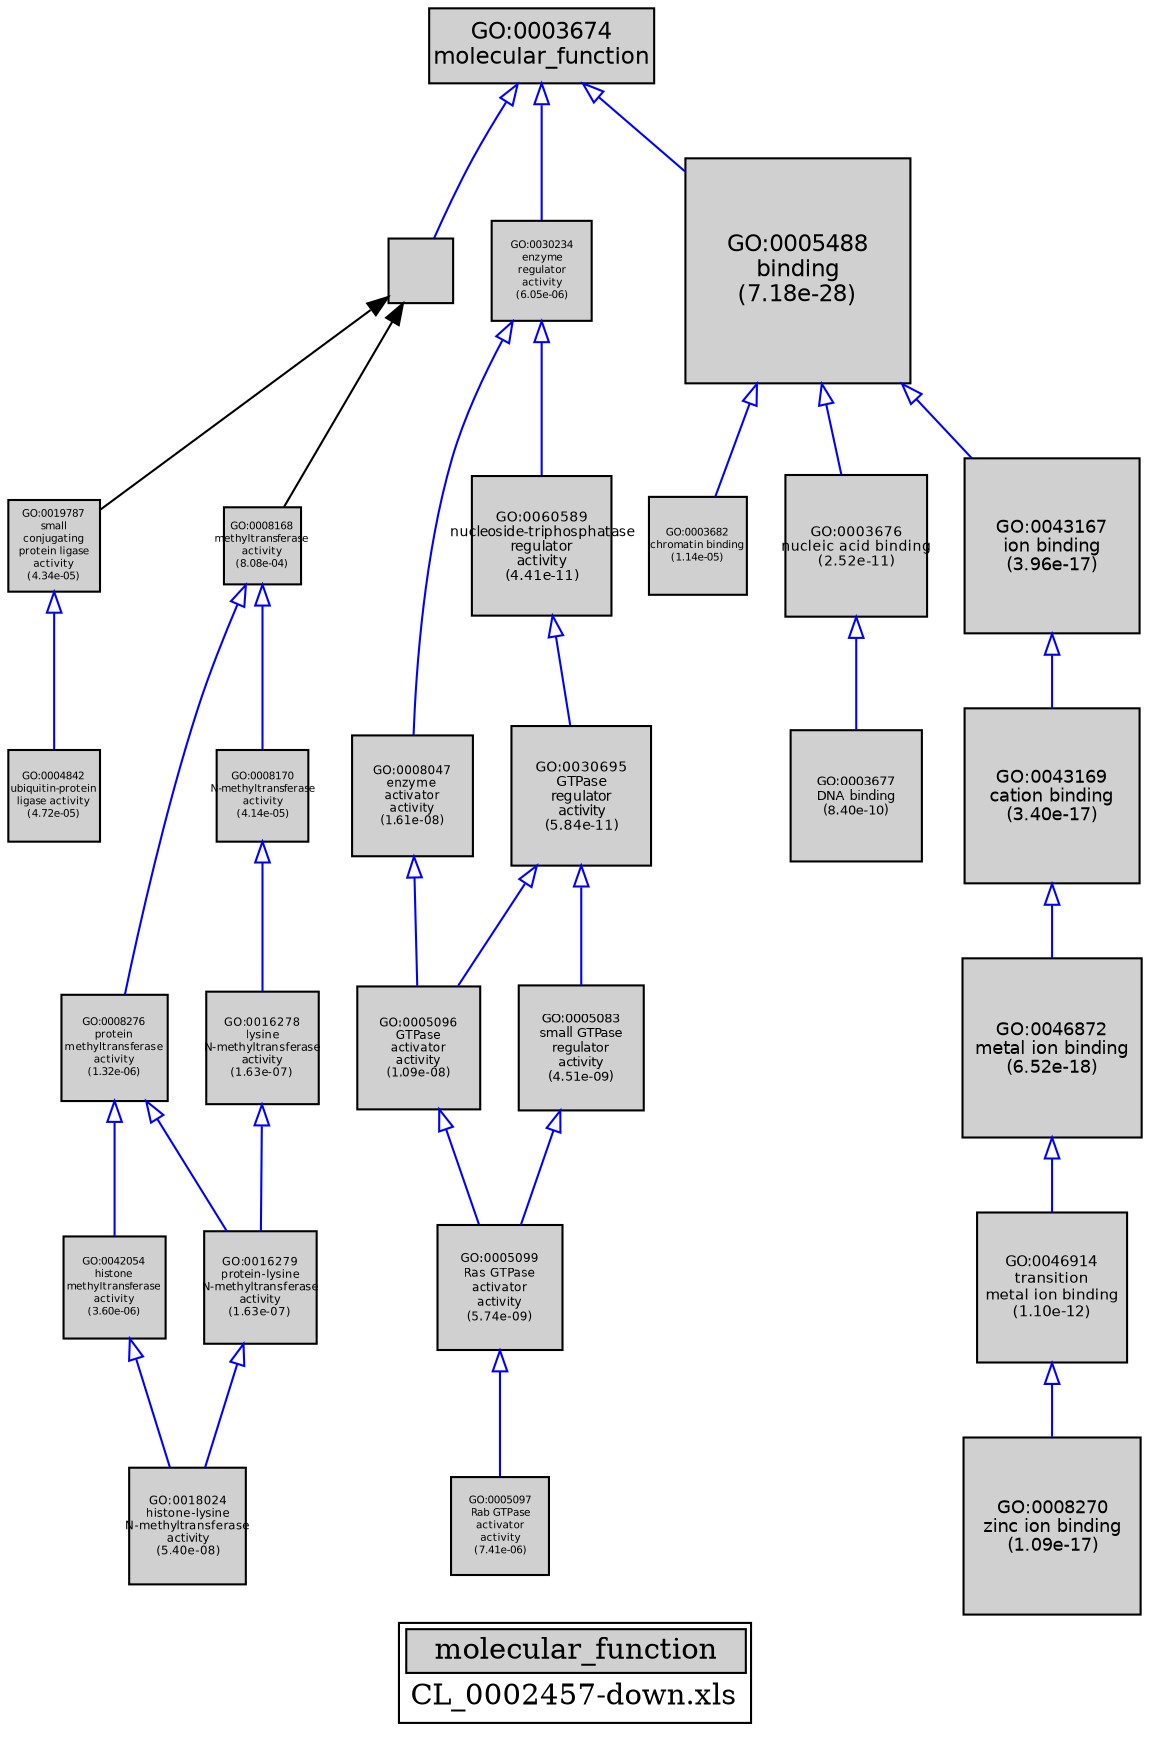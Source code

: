 digraph "molecular_function" {
graph [ bgcolor = "#FFFFFF", label = <<TABLE COLOR="black" BGCOLOR="white"><TR><TD COLSPAN="2" BGCOLOR="#D0D0D0"><FONT COLOR="black">molecular_function</FONT></TD></TR><TR><TD BORDER="0">CL_0002457-down.xls</TD></TR></TABLE>> ];
node [ fontname = "Helvetica" ];

subgraph "nodes" {

node [ style = "filled", fixedsize = "true", width = 1, shape = "box", fontsize = 9, fillcolor = "#D0D0D0", fontcolor = "black", color = "black" ];

"GO:0005099" [ URL = "#GO:0005099", label = <<TABLE BORDER="0"><TR><TD>GO:0005099<BR/>Ras GTPase<BR/>activator<BR/>activity<BR/>(5.74e-09)</TD></TR></TABLE>>, width = 0.83069827855, shape = "box", fontsize = 5.98102760556, height = 0.83069827855 ];
"GO:0018024" [ URL = "#GO:0018024", label = <<TABLE BORDER="0"><TR><TD>GO:0018024<BR/>histone-lysine<BR/>N-methyltransferase<BR/>activity<BR/>(5.40e-08)</TD></TR></TABLE>>, width = 0.780862992187, shape = "box", fontsize = 5.62221354375, height = 0.780862992187 ];
"GO:0003682" [ URL = "#GO:0003682", label = <<TABLE BORDER="0"><TR><TD>GO:0003682<BR/>chromatin binding<BR/>(1.14e-05)</TD></TR></TABLE>>, width = 0.646400791114, shape = "box", fontsize = 5.0, height = 0.646400791114 ];
"GO:0003676" [ URL = "#GO:0003676", label = <<TABLE BORDER="0"><TR><TD>GO:0003676<BR/>nucleic acid binding<BR/>(2.52e-11)</TD></TR></TABLE>>, width = 0.940517949237, shape = "box", fontsize = 6.7717292345, height = 0.940517949237 ];
"GO:0004842" [ URL = "#GO:0004842", label = <<TABLE BORDER="0"><TR><TD>GO:0004842<BR/>ubiquitin-protein<BR/>ligase activity<BR/>(4.72e-05)</TD></TR></TABLE>>, width = 0.605818003634, shape = "box", fontsize = 5.0, height = 0.605818003634 ];
"GO:0019787" [ URL = "#GO:0019787", label = <<TABLE BORDER="0"><TR><TD>GO:0019787<BR/>small<BR/>conjugating<BR/>protein ligase<BR/>activity<BR/>(4.34e-05)</TD></TR></TABLE>>, width = 0.608260302344, shape = "box", fontsize = 5.0, height = 0.608260302344 ];
"GO:0008276" [ URL = "#GO:0008276", label = <<TABLE BORDER="0"><TR><TD>GO:0008276<BR/>protein<BR/>methyltransferase<BR/>activity<BR/>(1.32e-06)</TD></TR></TABLE>>, width = 0.703730527578, shape = "box", fontsize = 5.06685979856, height = 0.703730527578 ];
"GO:0003674" [ URL = "#GO:0003674", label = <<TABLE BORDER="0"><TR><TD>GO:0003674<BR/>molecular_function</TD></TR></TABLE>>, width = 1.5, shape = "box", fontsize = 10.8 ];
"GO:0043169" [ URL = "#GO:0043169", label = <<TABLE BORDER="0"><TR><TD>GO:0043169<BR/>cation binding<BR/>(3.40e-17)</TD></TR></TABLE>>, width = 1.1700583645, shape = "box", fontsize = 8.42442022441, height = 1.1700583645 ];
"GO:0008170" [ URL = "#GO:0008170", label = <<TABLE BORDER="0"><TR><TD>GO:0008170<BR/>N-methyltransferase<BR/>activity<BR/>(4.14e-05)</TD></TR></TABLE>>, width = 0.609701412476, shape = "box", fontsize = 5.0, height = 0.609701412476 ];
"GO:0008168" [ URL = "#GO:0008168", label = <<TABLE BORDER="0"><TR><TD>GO:0008168<BR/>methyltransferase<BR/>activity<BR/>(8.08e-04)</TD></TR></TABLE>>, width = 0.514979041423, shape = "box", fontsize = 5.0, height = 0.514979041423 ];
"GO:0005083" [ URL = "#GO:0005083", label = <<TABLE BORDER="0"><TR><TD>GO:0005083<BR/>small GTPase<BR/>regulator<BR/>activity<BR/>(4.51e-09)</TD></TR></TABLE>>, width = 0.835908194597, shape = "box", fontsize = 6.0185390011, height = 0.835908194597 ];
"GO:0030695" [ URL = "#GO:0030695", label = <<TABLE BORDER="0"><TR><TD>GO:0030695<BR/>GTPase<BR/>regulator<BR/>activity<BR/>(5.84e-11)</TD></TR></TABLE>>, width = 0.924407422454, shape = "box", fontsize = 6.65573344167, height = 0.924407422454 ];
"GO:0042054" [ URL = "#GO:0042054", label = <<TABLE BORDER="0"><TR><TD>GO:0042054<BR/>histone<BR/>methyltransferase<BR/>activity<BR/>(3.60e-06)</TD></TR></TABLE>>, width = 0.677649655856, shape = "box", fontsize = 5.0, height = 0.677649655856 ];
"GO:0003824" [ URL = "#GO:0003824", label = "", width = 0.430921183204, shape = "box", height = 0.430921183204 ];
"GO:0008270" [ URL = "#GO:0008270", label = <<TABLE BORDER="0"><TR><TD>GO:0008270<BR/>zinc ion binding<BR/>(1.09e-17)</TD></TR></TABLE>>, width = 1.18732423804, shape = "box", fontsize = 8.5487345139, height = 1.18732423804 ];
"GO:0008047" [ URL = "#GO:0008047", label = <<TABLE BORDER="0"><TR><TD>GO:0008047<BR/>enzyme<BR/>activator<BR/>activity<BR/>(1.61e-08)</TD></TR></TABLE>>, width = 0.80820018133, shape = "box", fontsize = 5.81904130558, height = 0.80820018133 ];
"GO:0016278" [ URL = "#GO:0016278", label = <<TABLE BORDER="0"><TR><TD>GO:0016278<BR/>lysine<BR/>N-methyltransferase<BR/>activity<BR/>(1.63e-07)</TD></TR></TABLE>>, width = 0.755098162686, shape = "box", fontsize = 5.43670677134, height = 0.755098162686 ];
"GO:0060589" [ URL = "#GO:0060589", label = <<TABLE BORDER="0"><TR><TD>GO:0060589<BR/>nucleoside-triphosphatase<BR/>regulator<BR/>activity<BR/>(4.41e-11)</TD></TR></TABLE>>, width = 0.92982653468, shape = "box", fontsize = 6.69475104969, height = 0.92982653468 ];
"GO:0003677" [ URL = "#GO:0003677", label = <<TABLE BORDER="0"><TR><TD>GO:0003677<BR/>DNA binding<BR/>(8.40e-10)</TD></TR></TABLE>>, width = 0.871182559182, shape = "box", fontsize = 6.27251442611, height = 0.871182559182 ];
"GO:0046872" [ URL = "#GO:0046872", label = <<TABLE BORDER="0"><TR><TD>GO:0046872<BR/>metal ion binding<BR/>(6.52e-18)</TD></TR></TABLE>>, width = 1.19508050098, shape = "box", fontsize = 8.60457960708, height = 1.19508050098 ];
"GO:0030234" [ URL = "#GO:0030234", label = <<TABLE BORDER="0"><TR><TD>GO:0030234<BR/>enzyme<BR/>regulator<BR/>activity<BR/>(6.05e-06)</TD></TR></TABLE>>, width = 0.663781303963, shape = "box", fontsize = 5.0, height = 0.663781303963 ];
"GO:0005488" [ URL = "#GO:0005488", label = <<TABLE BORDER="0"><TR><TD>GO:0005488<BR/>binding<BR/>(7.18e-28)</TD></TR></TABLE>>, width = 1.5, shape = "box", fontsize = 10.8, height = 1.5 ];
"GO:0046914" [ URL = "#GO:0046914", label = <<TABLE BORDER="0"><TR><TD>GO:0046914<BR/>transition<BR/>metal ion binding<BR/>(1.10e-12)</TD></TR></TABLE>>, width = 0.998478068113, shape = "box", fontsize = 7.18904209041, height = 0.998478068113 ];
"GO:0043167" [ URL = "#GO:0043167", label = <<TABLE BORDER="0"><TR><TD>GO:0043167<BR/>ion binding<BR/>(3.96e-17)</TD></TR></TABLE>>, width = 1.16773871895, shape = "box", fontsize = 8.40771877646, height = 1.16773871895 ];
"GO:0016279" [ URL = "#GO:0016279", label = <<TABLE BORDER="0"><TR><TD>GO:0016279<BR/>protein-lysine<BR/>N-methyltransferase<BR/>activity<BR/>(1.63e-07)</TD></TR></TABLE>>, width = 0.755098162686, shape = "box", fontsize = 5.43670677134, height = 0.755098162686 ];
"GO:0005097" [ URL = "#GO:0005097", label = <<TABLE BORDER="0"><TR><TD>GO:0005097<BR/>Rab GTPase<BR/>activator<BR/>activity<BR/>(7.41e-06)</TD></TR></TABLE>>, width = 0.658297382381, shape = "box", fontsize = 5.0, height = 0.658297382381 ];
"GO:0005096" [ URL = "#GO:0005096", label = <<TABLE BORDER="0"><TR><TD>GO:0005096<BR/>GTPase<BR/>activator<BR/>activity<BR/>(1.09e-08)</TD></TR></TABLE>>, width = 0.816664108327, shape = "box", fontsize = 5.87998157995, height = 0.816664108327 ];
}
subgraph "edges" {


edge [ dir = "back", weight = 1 ];
subgraph "regulates" {


edge [ color = "cyan", arrowtail = "none" ];
subgraph "positive" {


edge [ color = "green", arrowtail = "vee" ];
}
subgraph "negative" {


edge [ color = "red", arrowtail = "tee" ];
}
}
subgraph "part_of" {


edge [ color = "purple", arrowtail = "diamond", weight = 2.5 ];
}
subgraph "is_a" {


edge [ color = "blue", arrowtail = "empty", weight = 5.0 ];
"GO:0008276" -> "GO:0042054";
"GO:0005096" -> "GO:0005099";
"GO:0005083" -> "GO:0005099";
"GO:0008170" -> "GO:0016278";
"GO:0030234" -> "GO:0060589";
"GO:0019787" -> "GO:0004842";
"GO:0042054" -> "GO:0018024";
"GO:0030695" -> "GO:0005083";
"GO:0060589" -> "GO:0030695";
"GO:0043169" -> "GO:0046872";
"GO:0016279" -> "GO:0018024";
"GO:0046914" -> "GO:0008270";
"GO:0003674" -> "GO:0003824";
"GO:0030234" -> "GO:0008047";
"GO:0016278" -> "GO:0016279";
"GO:0005488" -> "GO:0003676";
"GO:0005488" -> "GO:0003682";
"GO:0008168" -> "GO:0008276";
"GO:0005488" -> "GO:0043167";
"GO:0008047" -> "GO:0005096";
"GO:0008168" -> "GO:0008170";
"GO:0046872" -> "GO:0046914";
"GO:0003674" -> "GO:0030234";
"GO:0008276" -> "GO:0016279";
"GO:0003674" -> "GO:0005488";
"GO:0003676" -> "GO:0003677";
"GO:0005099" -> "GO:0005097";
"GO:0030695" -> "GO:0005096";
"GO:0043167" -> "GO:0043169";
}
"GO:0003824" -> "GO:0019787";
"GO:0003824" -> "GO:0008168";
}
}
